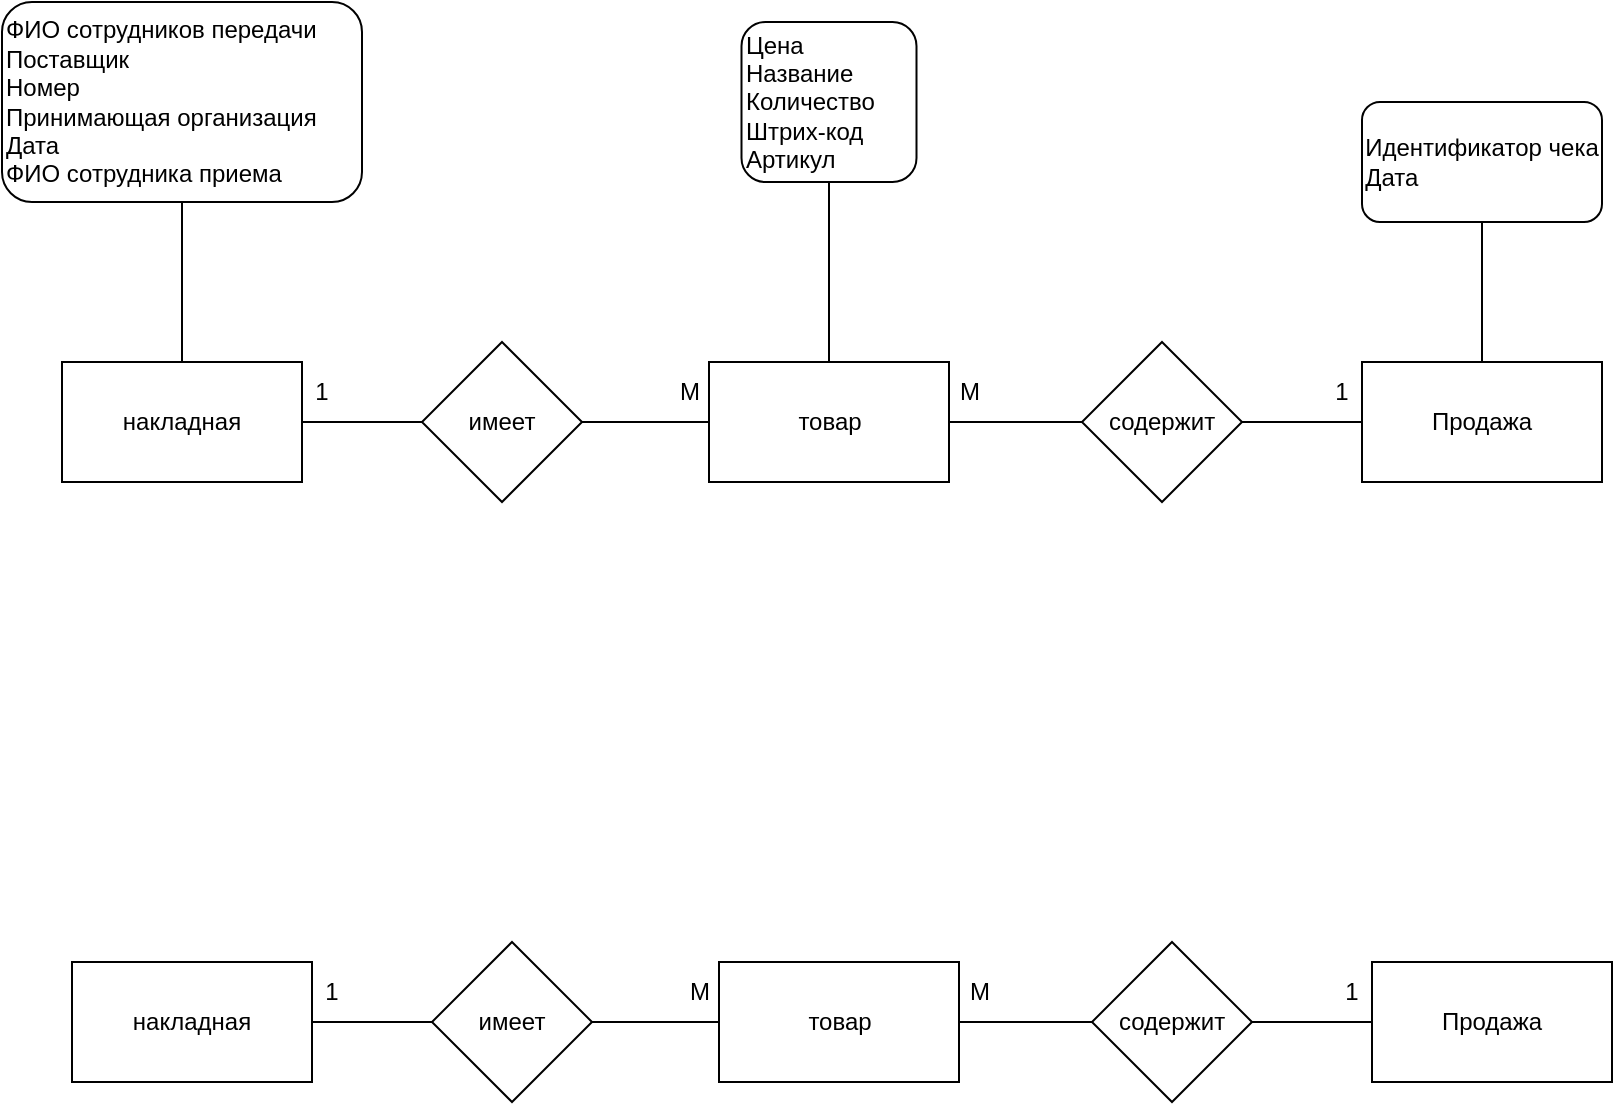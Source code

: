 <mxfile version="22.0.4" type="device" pages="2">
  <diagram id="s1Wjhtjp6bfAltmmdZmI" name="Страница — 1">
    <mxGraphModel dx="1434" dy="758" grid="1" gridSize="10" guides="1" tooltips="1" connect="1" arrows="1" fold="1" page="1" pageScale="1" pageWidth="827" pageHeight="1169" math="0" shadow="0">
      <root>
        <mxCell id="0" />
        <mxCell id="1" parent="0" />
        <mxCell id="Sz-4G4wHIaPSK78P394l-9" style="edgeStyle=orthogonalEdgeStyle;rounded=0;orthogonalLoop=1;jettySize=auto;html=1;entryX=0;entryY=0.5;entryDx=0;entryDy=0;endArrow=none;endFill=0;" parent="1" source="Sz-4G4wHIaPSK78P394l-4" target="Sz-4G4wHIaPSK78P394l-7" edge="1">
          <mxGeometry relative="1" as="geometry" />
        </mxCell>
        <mxCell id="Sz-4G4wHIaPSK78P394l-4" value="накладная" style="rounded=0;whiteSpace=wrap;html=1;" parent="1" vertex="1">
          <mxGeometry x="44" y="560" width="120" height="60" as="geometry" />
        </mxCell>
        <mxCell id="Sz-4G4wHIaPSK78P394l-11" style="edgeStyle=orthogonalEdgeStyle;rounded=0;orthogonalLoop=1;jettySize=auto;html=1;entryX=0;entryY=0.5;entryDx=0;entryDy=0;endArrow=none;endFill=0;" parent="1" source="Sz-4G4wHIaPSK78P394l-5" target="Sz-4G4wHIaPSK78P394l-8" edge="1">
          <mxGeometry relative="1" as="geometry" />
        </mxCell>
        <mxCell id="Sz-4G4wHIaPSK78P394l-5" value="товар" style="rounded=0;whiteSpace=wrap;html=1;" parent="1" vertex="1">
          <mxGeometry x="367.5" y="560" width="120" height="60" as="geometry" />
        </mxCell>
        <mxCell id="Sz-4G4wHIaPSK78P394l-6" value="Продажа" style="rounded=0;whiteSpace=wrap;html=1;" parent="1" vertex="1">
          <mxGeometry x="694" y="560" width="120" height="60" as="geometry" />
        </mxCell>
        <mxCell id="Sz-4G4wHIaPSK78P394l-10" style="edgeStyle=orthogonalEdgeStyle;rounded=0;orthogonalLoop=1;jettySize=auto;html=1;endArrow=none;endFill=0;" parent="1" source="Sz-4G4wHIaPSK78P394l-7" target="Sz-4G4wHIaPSK78P394l-5" edge="1">
          <mxGeometry relative="1" as="geometry" />
        </mxCell>
        <mxCell id="Sz-4G4wHIaPSK78P394l-7" value="имеет" style="rhombus;whiteSpace=wrap;html=1;" parent="1" vertex="1">
          <mxGeometry x="224" y="550" width="80" height="80" as="geometry" />
        </mxCell>
        <mxCell id="Sz-4G4wHIaPSK78P394l-12" style="edgeStyle=orthogonalEdgeStyle;rounded=0;orthogonalLoop=1;jettySize=auto;html=1;endArrow=none;endFill=0;" parent="1" source="Sz-4G4wHIaPSK78P394l-8" target="Sz-4G4wHIaPSK78P394l-6" edge="1">
          <mxGeometry relative="1" as="geometry" />
        </mxCell>
        <mxCell id="Sz-4G4wHIaPSK78P394l-8" value="содержит" style="rhombus;whiteSpace=wrap;html=1;" parent="1" vertex="1">
          <mxGeometry x="554" y="550" width="80" height="80" as="geometry" />
        </mxCell>
        <mxCell id="Sz-4G4wHIaPSK78P394l-13" value="1" style="text;html=1;strokeColor=none;fillColor=none;align=center;verticalAlign=middle;whiteSpace=wrap;rounded=0;" parent="1" vertex="1">
          <mxGeometry x="164" y="560" width="20" height="30" as="geometry" />
        </mxCell>
        <mxCell id="Sz-4G4wHIaPSK78P394l-14" value="1" style="text;html=1;strokeColor=none;fillColor=none;align=center;verticalAlign=middle;whiteSpace=wrap;rounded=0;" parent="1" vertex="1">
          <mxGeometry x="674" y="560" width="20" height="30" as="geometry" />
        </mxCell>
        <mxCell id="Sz-4G4wHIaPSK78P394l-15" value="М" style="text;html=1;strokeColor=none;fillColor=none;align=center;verticalAlign=middle;whiteSpace=wrap;rounded=0;" parent="1" vertex="1">
          <mxGeometry x="347.5" y="560" width="20" height="30" as="geometry" />
        </mxCell>
        <mxCell id="Sz-4G4wHIaPSK78P394l-16" value="М" style="text;html=1;strokeColor=none;fillColor=none;align=center;verticalAlign=middle;whiteSpace=wrap;rounded=0;" parent="1" vertex="1">
          <mxGeometry x="487.5" y="560" width="20" height="30" as="geometry" />
        </mxCell>
        <mxCell id="IC0MBDhlbkMJyni2mQJO-1" value="&lt;div style=&quot;&quot;&gt;&lt;span style=&quot;background-color: initial;&quot;&gt;ФИО сотрудников передачи&lt;/span&gt;&lt;/div&gt;&lt;div style=&quot;&quot;&gt;&lt;span style=&quot;background-color: initial;&quot;&gt;Поставщик&lt;/span&gt;&lt;/div&gt;&lt;div style=&quot;&quot;&gt;&lt;span style=&quot;background-color: initial;&quot;&gt;Номер&lt;/span&gt;&lt;/div&gt;&lt;div style=&quot;&quot;&gt;&lt;span style=&quot;background-color: initial;&quot;&gt;Принимающая организация&lt;/span&gt;&lt;/div&gt;&lt;div style=&quot;&quot;&gt;&lt;span style=&quot;background-color: initial;&quot;&gt;Дата&lt;/span&gt;&lt;/div&gt;&lt;div style=&quot;&quot;&gt;&lt;span style=&quot;background-color: initial;&quot;&gt;ФИО сотрудника приема&lt;/span&gt;&lt;/div&gt;" style="rounded=1;whiteSpace=wrap;html=1;align=left;" parent="1" vertex="1">
          <mxGeometry x="14" y="380" width="180" height="100" as="geometry" />
        </mxCell>
        <mxCell id="IC0MBDhlbkMJyni2mQJO-2" value="" style="endArrow=none;html=1;rounded=0;exitX=0.5;exitY=0;exitDx=0;exitDy=0;entryX=0.5;entryY=1;entryDx=0;entryDy=0;" parent="1" source="Sz-4G4wHIaPSK78P394l-4" target="IC0MBDhlbkMJyni2mQJO-1" edge="1">
          <mxGeometry width="50" height="50" relative="1" as="geometry">
            <mxPoint x="114" y="550" as="sourcePoint" />
            <mxPoint x="164" y="500" as="targetPoint" />
          </mxGeometry>
        </mxCell>
        <mxCell id="IC0MBDhlbkMJyni2mQJO-3" value="Цена&lt;br&gt;Название&amp;nbsp;&lt;br&gt;Количество&amp;nbsp;&lt;br&gt;Штрих-код&lt;br&gt;Артикул" style="rounded=1;whiteSpace=wrap;html=1;align=left;" parent="1" vertex="1">
          <mxGeometry x="383.75" y="390" width="87.5" height="80" as="geometry" />
        </mxCell>
        <mxCell id="IC0MBDhlbkMJyni2mQJO-4" value="" style="endArrow=none;html=1;rounded=0;exitX=0.5;exitY=0;exitDx=0;exitDy=0;entryX=0.5;entryY=1;entryDx=0;entryDy=0;" parent="1" source="Sz-4G4wHIaPSK78P394l-5" target="IC0MBDhlbkMJyni2mQJO-3" edge="1">
          <mxGeometry width="50" height="50" relative="1" as="geometry">
            <mxPoint x="445" y="520" as="sourcePoint" />
            <mxPoint x="495" y="470" as="targetPoint" />
          </mxGeometry>
        </mxCell>
        <mxCell id="IC0MBDhlbkMJyni2mQJO-5" value="&lt;div style=&quot;text-align: left;&quot;&gt;&lt;span style=&quot;background-color: initial;&quot;&gt;Идентификатор чека&lt;/span&gt;&lt;/div&gt;&lt;div style=&quot;text-align: left;&quot;&gt;&lt;span style=&quot;background-color: initial;&quot;&gt;Дата&lt;/span&gt;&lt;/div&gt;" style="rounded=1;whiteSpace=wrap;html=1;" parent="1" vertex="1">
          <mxGeometry x="694" y="430" width="120" height="60" as="geometry" />
        </mxCell>
        <mxCell id="IC0MBDhlbkMJyni2mQJO-6" value="" style="endArrow=none;html=1;rounded=0;exitX=0.5;exitY=0;exitDx=0;exitDy=0;entryX=0.5;entryY=1;entryDx=0;entryDy=0;" parent="1" source="Sz-4G4wHIaPSK78P394l-6" target="IC0MBDhlbkMJyni2mQJO-5" edge="1">
          <mxGeometry width="50" height="50" relative="1" as="geometry">
            <mxPoint x="764" y="540" as="sourcePoint" />
            <mxPoint x="814" y="490" as="targetPoint" />
          </mxGeometry>
        </mxCell>
        <mxCell id="IC0MBDhlbkMJyni2mQJO-20" style="edgeStyle=orthogonalEdgeStyle;rounded=0;orthogonalLoop=1;jettySize=auto;html=1;entryX=0;entryY=0.5;entryDx=0;entryDy=0;endArrow=none;endFill=0;" parent="1" source="IC0MBDhlbkMJyni2mQJO-21" target="IC0MBDhlbkMJyni2mQJO-26" edge="1">
          <mxGeometry relative="1" as="geometry" />
        </mxCell>
        <mxCell id="IC0MBDhlbkMJyni2mQJO-21" value="накладная" style="rounded=0;whiteSpace=wrap;html=1;" parent="1" vertex="1">
          <mxGeometry x="49" y="860" width="120" height="60" as="geometry" />
        </mxCell>
        <mxCell id="IC0MBDhlbkMJyni2mQJO-22" style="edgeStyle=orthogonalEdgeStyle;rounded=0;orthogonalLoop=1;jettySize=auto;html=1;entryX=0;entryY=0.5;entryDx=0;entryDy=0;endArrow=none;endFill=0;" parent="1" source="IC0MBDhlbkMJyni2mQJO-23" target="IC0MBDhlbkMJyni2mQJO-28" edge="1">
          <mxGeometry relative="1" as="geometry" />
        </mxCell>
        <mxCell id="IC0MBDhlbkMJyni2mQJO-23" value="товар" style="rounded=0;whiteSpace=wrap;html=1;" parent="1" vertex="1">
          <mxGeometry x="372.5" y="860" width="120" height="60" as="geometry" />
        </mxCell>
        <mxCell id="IC0MBDhlbkMJyni2mQJO-24" value="Продажа" style="rounded=0;whiteSpace=wrap;html=1;" parent="1" vertex="1">
          <mxGeometry x="699" y="860" width="120" height="60" as="geometry" />
        </mxCell>
        <mxCell id="IC0MBDhlbkMJyni2mQJO-25" style="edgeStyle=orthogonalEdgeStyle;rounded=0;orthogonalLoop=1;jettySize=auto;html=1;endArrow=none;endFill=0;" parent="1" source="IC0MBDhlbkMJyni2mQJO-26" target="IC0MBDhlbkMJyni2mQJO-23" edge="1">
          <mxGeometry relative="1" as="geometry" />
        </mxCell>
        <mxCell id="IC0MBDhlbkMJyni2mQJO-26" value="имеет" style="rhombus;whiteSpace=wrap;html=1;" parent="1" vertex="1">
          <mxGeometry x="229" y="850" width="80" height="80" as="geometry" />
        </mxCell>
        <mxCell id="IC0MBDhlbkMJyni2mQJO-27" style="edgeStyle=orthogonalEdgeStyle;rounded=0;orthogonalLoop=1;jettySize=auto;html=1;endArrow=none;endFill=0;" parent="1" source="IC0MBDhlbkMJyni2mQJO-28" target="IC0MBDhlbkMJyni2mQJO-24" edge="1">
          <mxGeometry relative="1" as="geometry" />
        </mxCell>
        <mxCell id="IC0MBDhlbkMJyni2mQJO-28" value="содержит" style="rhombus;whiteSpace=wrap;html=1;" parent="1" vertex="1">
          <mxGeometry x="559" y="850" width="80" height="80" as="geometry" />
        </mxCell>
        <mxCell id="IC0MBDhlbkMJyni2mQJO-29" value="1" style="text;html=1;strokeColor=none;fillColor=none;align=center;verticalAlign=middle;whiteSpace=wrap;rounded=0;" parent="1" vertex="1">
          <mxGeometry x="169" y="860" width="20" height="30" as="geometry" />
        </mxCell>
        <mxCell id="IC0MBDhlbkMJyni2mQJO-30" value="1" style="text;html=1;strokeColor=none;fillColor=none;align=center;verticalAlign=middle;whiteSpace=wrap;rounded=0;" parent="1" vertex="1">
          <mxGeometry x="679" y="860" width="20" height="30" as="geometry" />
        </mxCell>
        <mxCell id="IC0MBDhlbkMJyni2mQJO-31" value="М" style="text;html=1;strokeColor=none;fillColor=none;align=center;verticalAlign=middle;whiteSpace=wrap;rounded=0;" parent="1" vertex="1">
          <mxGeometry x="352.5" y="860" width="20" height="30" as="geometry" />
        </mxCell>
        <mxCell id="IC0MBDhlbkMJyni2mQJO-32" value="М" style="text;html=1;strokeColor=none;fillColor=none;align=center;verticalAlign=middle;whiteSpace=wrap;rounded=0;" parent="1" vertex="1">
          <mxGeometry x="492.5" y="860" width="20" height="30" as="geometry" />
        </mxCell>
      </root>
    </mxGraphModel>
  </diagram>
  <diagram id="WRzwY1K9nnj6YanSxOD8" name="Страница — 2">
    <mxGraphModel dx="683" dy="361" grid="1" gridSize="10" guides="1" tooltips="1" connect="1" arrows="1" fold="1" page="1" pageScale="1" pageWidth="827" pageHeight="1169" math="0" shadow="0">
      <root>
        <mxCell id="0" />
        <mxCell id="1" parent="0" />
        <mxCell id="tjKu5QYjALOYyvQNBdCT-1" value="Номер" style="swimlane;fontStyle=0;childLayout=stackLayout;horizontal=1;startSize=30;horizontalStack=0;resizeParent=1;resizeParentMax=0;resizeLast=0;collapsible=1;marginBottom=0;whiteSpace=wrap;html=1;" parent="1" vertex="1">
          <mxGeometry x="34" y="260" width="206" height="180" as="geometry" />
        </mxCell>
        <mxCell id="tjKu5QYjALOYyvQNBdCT-2" value="ФИО сотрудников передачи" style="text;align=left;verticalAlign=middle;spacingLeft=4;spacingRight=4;overflow=hidden;points=[[0,0.5],[1,0.5]];portConstraint=eastwest;rotatable=0;whiteSpace=wrap;html=1;" parent="tjKu5QYjALOYyvQNBdCT-1" vertex="1">
          <mxGeometry y="30" width="206" height="30" as="geometry" />
        </mxCell>
        <mxCell id="tjKu5QYjALOYyvQNBdCT-3" value="Поставщик" style="text;align=left;verticalAlign=middle;spacingLeft=4;spacingRight=4;overflow=hidden;points=[[0,0.5],[1,0.5]];portConstraint=eastwest;rotatable=0;whiteSpace=wrap;html=1;" parent="tjKu5QYjALOYyvQNBdCT-1" vertex="1">
          <mxGeometry y="60" width="206" height="30" as="geometry" />
        </mxCell>
        <mxCell id="tjKu5QYjALOYyvQNBdCT-4" value="Принимающая организация" style="text;align=left;verticalAlign=middle;spacingLeft=4;spacingRight=4;overflow=hidden;points=[[0,0.5],[1,0.5]];portConstraint=eastwest;rotatable=0;whiteSpace=wrap;html=1;" parent="tjKu5QYjALOYyvQNBdCT-1" vertex="1">
          <mxGeometry y="90" width="206" height="30" as="geometry" />
        </mxCell>
        <mxCell id="T3slD0MUCr5ksaCUb-4r-4" value="Дата" style="text;align=left;verticalAlign=middle;spacingLeft=4;spacingRight=4;overflow=hidden;points=[[0,0.5],[1,0.5]];portConstraint=eastwest;rotatable=0;whiteSpace=wrap;html=1;" parent="tjKu5QYjALOYyvQNBdCT-1" vertex="1">
          <mxGeometry y="120" width="206" height="30" as="geometry" />
        </mxCell>
        <mxCell id="T3slD0MUCr5ksaCUb-4r-3" value="ФИО сотрудника приема" style="text;align=left;verticalAlign=middle;spacingLeft=4;spacingRight=4;overflow=hidden;points=[[0,0.5],[1,0.5]];portConstraint=eastwest;rotatable=0;whiteSpace=wrap;html=1;" parent="tjKu5QYjALOYyvQNBdCT-1" vertex="1">
          <mxGeometry y="150" width="206" height="30" as="geometry" />
        </mxCell>
        <mxCell id="T3slD0MUCr5ksaCUb-4r-1" value="Накладная" style="text;html=1;align=center;verticalAlign=middle;resizable=0;points=[];autosize=1;" parent="1" vertex="1">
          <mxGeometry x="20" y="228" width="80" height="30" as="geometry" />
        </mxCell>
        <mxCell id="T3slD0MUCr5ksaCUb-4r-5" value="Штрих-код" style="swimlane;fontStyle=0;childLayout=stackLayout;horizontal=1;startSize=30;horizontalStack=0;resizeParent=1;resizeParentMax=0;resizeLast=0;collapsible=1;marginBottom=0;whiteSpace=wrap;html=1;" parent="1" vertex="1">
          <mxGeometry x="357.5" y="270" width="140" height="150" as="geometry" />
        </mxCell>
        <mxCell id="T3slD0MUCr5ksaCUb-4r-6" value="Цена" style="text;align=left;verticalAlign=middle;spacingLeft=4;spacingRight=4;overflow=hidden;points=[[0,0.5],[1,0.5]];portConstraint=eastwest;rotatable=0;whiteSpace=wrap;html=1;" parent="T3slD0MUCr5ksaCUb-4r-5" vertex="1">
          <mxGeometry y="30" width="140" height="30" as="geometry" />
        </mxCell>
        <mxCell id="T3slD0MUCr5ksaCUb-4r-7" value="Название" style="text;align=left;verticalAlign=middle;spacingLeft=4;spacingRight=4;overflow=hidden;points=[[0,0.5],[1,0.5]];portConstraint=eastwest;rotatable=0;whiteSpace=wrap;html=1;" parent="T3slD0MUCr5ksaCUb-4r-5" vertex="1">
          <mxGeometry y="60" width="140" height="30" as="geometry" />
        </mxCell>
        <mxCell id="T3slD0MUCr5ksaCUb-4r-8" value="Количество" style="text;align=left;verticalAlign=middle;spacingLeft=4;spacingRight=4;overflow=hidden;points=[[0,0.5],[1,0.5]];portConstraint=eastwest;rotatable=0;whiteSpace=wrap;html=1;" parent="T3slD0MUCr5ksaCUb-4r-5" vertex="1">
          <mxGeometry y="90" width="140" height="30" as="geometry" />
        </mxCell>
        <mxCell id="hlNlUtamI4sVO4Z3az5T-2" value="Артикул" style="text;align=left;verticalAlign=middle;spacingLeft=4;spacingRight=4;overflow=hidden;points=[[0,0.5],[1,0.5]];portConstraint=eastwest;rotatable=0;whiteSpace=wrap;html=1;" parent="T3slD0MUCr5ksaCUb-4r-5" vertex="1">
          <mxGeometry y="120" width="140" height="30" as="geometry" />
        </mxCell>
        <mxCell id="hlNlUtamI4sVO4Z3az5T-1" value="Товар" style="text;html=1;align=center;verticalAlign=middle;resizable=0;points=[];autosize=1;" parent="1" vertex="1">
          <mxGeometry x="357.5" y="240" width="60" height="30" as="geometry" />
        </mxCell>
        <mxCell id="VpbzrHTq_oFX5Z2HIXSy-1" value="Идентификатор чека" style="swimlane;fontStyle=0;childLayout=stackLayout;horizontal=1;startSize=30;horizontalStack=0;resizeParent=1;resizeParentMax=0;resizeLast=0;collapsible=1;marginBottom=0;whiteSpace=wrap;html=1;" parent="1" vertex="1">
          <mxGeometry x="630" y="330" width="140" height="60" as="geometry" />
        </mxCell>
        <mxCell id="VpbzrHTq_oFX5Z2HIXSy-2" value="Дата" style="text;align=left;verticalAlign=middle;spacingLeft=4;spacingRight=4;overflow=hidden;points=[[0,0.5],[1,0.5]];portConstraint=eastwest;rotatable=0;whiteSpace=wrap;html=1;" parent="VpbzrHTq_oFX5Z2HIXSy-1" vertex="1">
          <mxGeometry y="30" width="140" height="30" as="geometry" />
        </mxCell>
        <mxCell id="VpbzrHTq_oFX5Z2HIXSy-5" value="Продажа" style="text;html=1;align=center;verticalAlign=middle;resizable=0;points=[];autosize=1;" parent="1" vertex="1">
          <mxGeometry x="630" y="305" width="70" height="30" as="geometry" />
        </mxCell>
        <mxCell id="VpbzrHTq_oFX5Z2HIXSy-15" value="" style="endArrow=none;html=1;rounded=0;exitX=1;exitY=0.5;exitDx=0;exitDy=0;entryX=-0.013;entryY=0.145;entryDx=0;entryDy=0;entryPerimeter=0;" parent="1" source="tjKu5QYjALOYyvQNBdCT-4" target="T3slD0MUCr5ksaCUb-4r-8" edge="1">
          <mxGeometry width="50" height="50" relative="1" as="geometry">
            <mxPoint x="270" y="345" as="sourcePoint" />
            <mxPoint x="320" y="295" as="targetPoint" />
          </mxGeometry>
        </mxCell>
        <mxCell id="VpbzrHTq_oFX5Z2HIXSy-16" value="" style="endArrow=none;html=1;rounded=0;exitX=1.012;exitY=-0.016;exitDx=0;exitDy=0;exitPerimeter=0;entryX=0;entryY=0.5;entryDx=0;entryDy=0;" parent="1" source="T3slD0MUCr5ksaCUb-4r-8" target="VpbzrHTq_oFX5Z2HIXSy-1" edge="1">
          <mxGeometry width="50" height="50" relative="1" as="geometry">
            <mxPoint x="530" y="365" as="sourcePoint" />
            <mxPoint x="580" y="315" as="targetPoint" />
          </mxGeometry>
        </mxCell>
        <mxCell id="VpbzrHTq_oFX5Z2HIXSy-17" value="1" style="text;html=1;align=center;verticalAlign=middle;resizable=0;points=[];autosize=1;strokeColor=none;fillColor=none;" parent="1" vertex="1">
          <mxGeometry x="240" y="335" width="30" height="30" as="geometry" />
        </mxCell>
        <mxCell id="VpbzrHTq_oFX5Z2HIXSy-18" value="М" style="text;html=1;align=center;verticalAlign=middle;resizable=0;points=[];autosize=1;strokeColor=none;fillColor=none;" parent="1" vertex="1">
          <mxGeometry x="327.5" y="335" width="30" height="30" as="geometry" />
        </mxCell>
      </root>
    </mxGraphModel>
  </diagram>
</mxfile>
